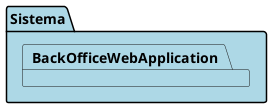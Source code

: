 @startuml

skinparam package {
    BackgroundColor #ADD8E6
}

package "Sistema" {
    
    package " " as BackOfficeWebApplication
   

   

}

@enduml
